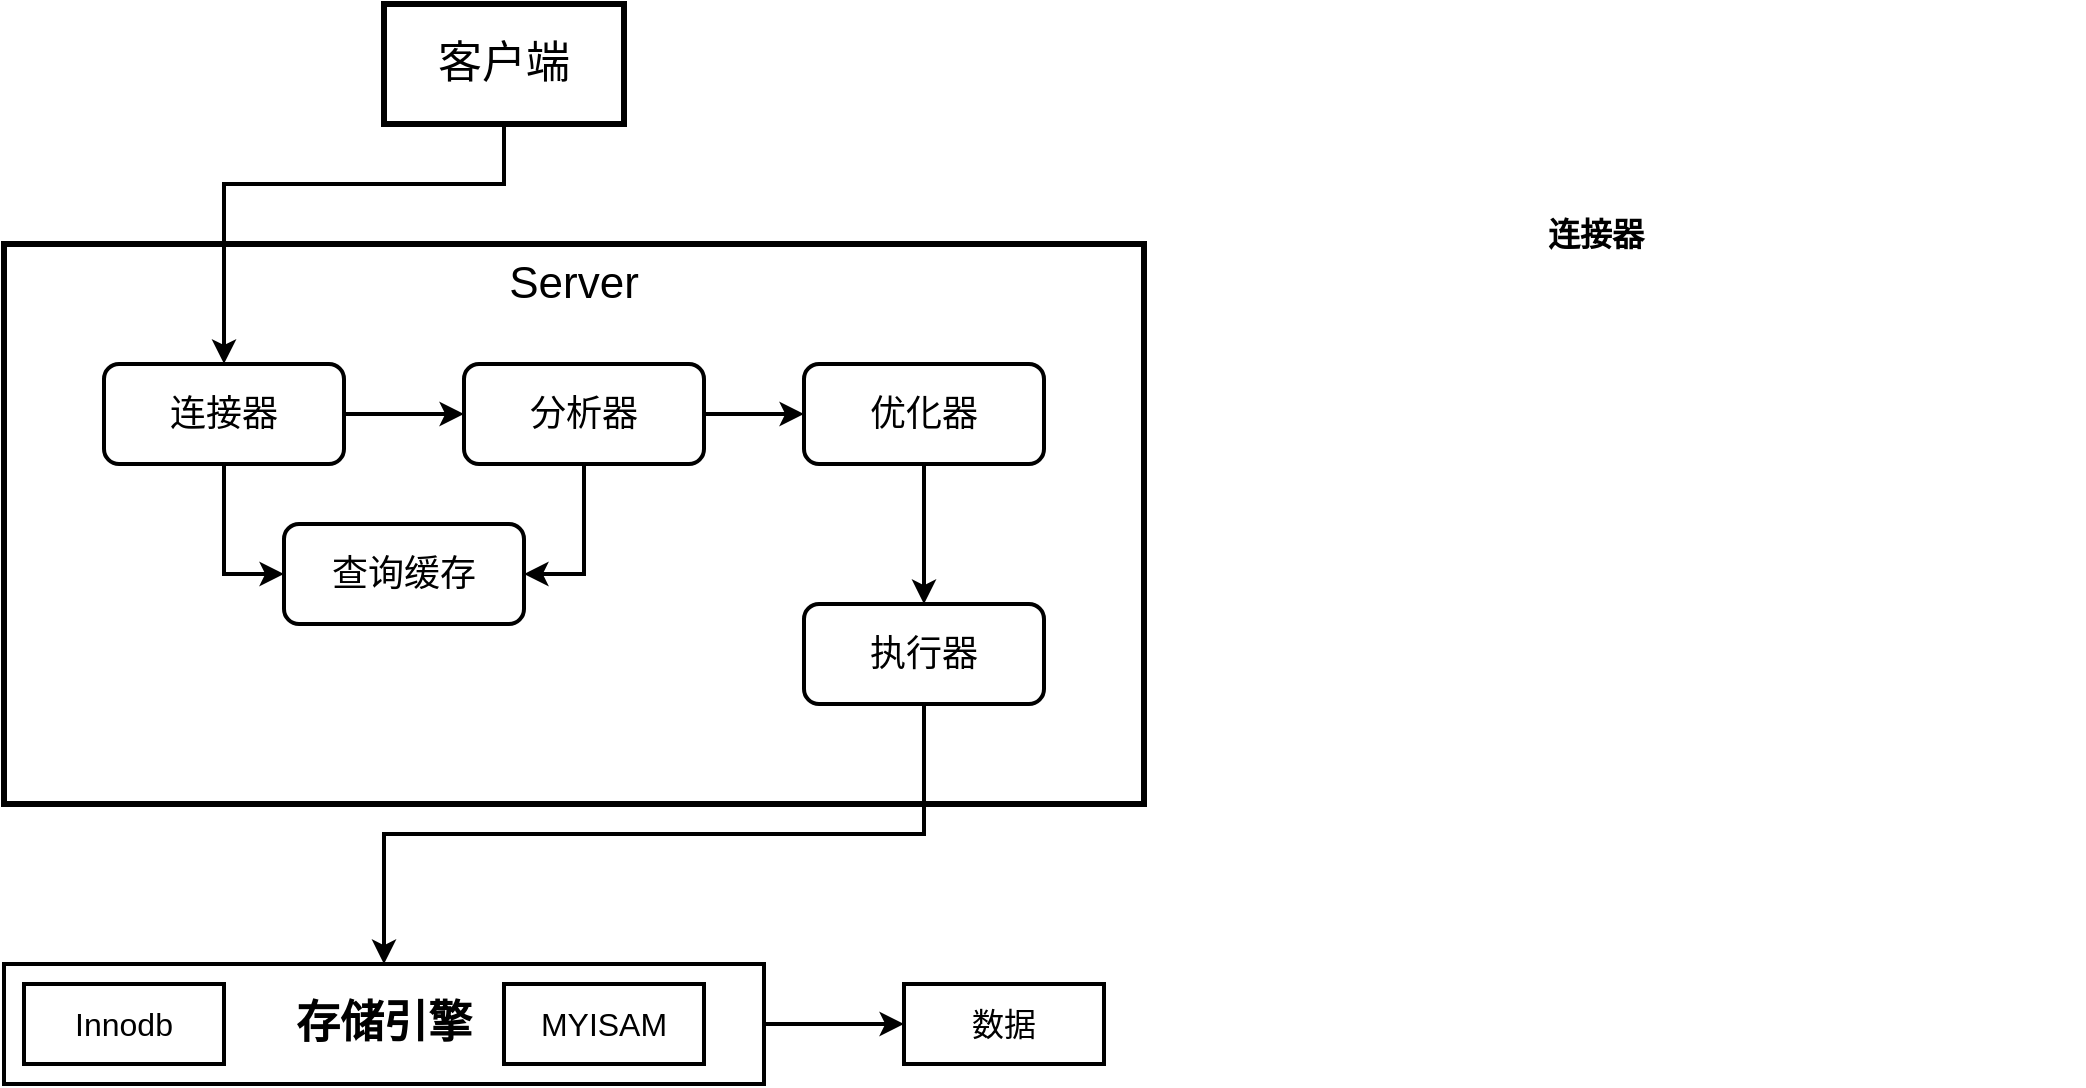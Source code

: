 <mxfile version="21.0.2" type="github">
  <diagram name="运行机制" id="QOioI5O9c9zWEt676h6U">
    <mxGraphModel dx="2901" dy="1201" grid="1" gridSize="10" guides="1" tooltips="1" connect="1" arrows="1" fold="1" page="1" pageScale="1" pageWidth="827" pageHeight="1169" math="0" shadow="0">
      <root>
        <mxCell id="0" />
        <mxCell id="1" parent="0" />
        <mxCell id="9D4a1MfFK2hFuxu32SRj-1" value="客户端" style="rounded=0;whiteSpace=wrap;html=1;strokeWidth=3;fontSize=22;" vertex="1" parent="1">
          <mxGeometry x="-130" y="240" width="120" height="60" as="geometry" />
        </mxCell>
        <mxCell id="9D4a1MfFK2hFuxu32SRj-2" value="Server" style="rounded=0;whiteSpace=wrap;html=1;strokeWidth=3;fontSize=22;horizontal=1;verticalAlign=top;" vertex="1" parent="1">
          <mxGeometry x="-320" y="360" width="570" height="280" as="geometry" />
        </mxCell>
        <mxCell id="9D4a1MfFK2hFuxu32SRj-9" style="edgeStyle=orthogonalEdgeStyle;rounded=0;orthogonalLoop=1;jettySize=auto;html=1;strokeWidth=2;" edge="1" parent="1" source="9D4a1MfFK2hFuxu32SRj-3" target="9D4a1MfFK2hFuxu32SRj-4">
          <mxGeometry relative="1" as="geometry" />
        </mxCell>
        <mxCell id="9D4a1MfFK2hFuxu32SRj-17" style="edgeStyle=orthogonalEdgeStyle;rounded=0;orthogonalLoop=1;jettySize=auto;html=1;entryX=0;entryY=0.5;entryDx=0;entryDy=0;strokeWidth=2;" edge="1" parent="1" source="9D4a1MfFK2hFuxu32SRj-3" target="9D4a1MfFK2hFuxu32SRj-8">
          <mxGeometry relative="1" as="geometry" />
        </mxCell>
        <mxCell id="9D4a1MfFK2hFuxu32SRj-3" value="连接器" style="rounded=1;whiteSpace=wrap;html=1;strokeWidth=2;fontSize=18;" vertex="1" parent="1">
          <mxGeometry x="-270" y="420" width="120" height="50" as="geometry" />
        </mxCell>
        <mxCell id="9D4a1MfFK2hFuxu32SRj-10" style="edgeStyle=orthogonalEdgeStyle;rounded=0;orthogonalLoop=1;jettySize=auto;html=1;entryX=0;entryY=0.5;entryDx=0;entryDy=0;strokeWidth=2;" edge="1" parent="1" source="9D4a1MfFK2hFuxu32SRj-4" target="9D4a1MfFK2hFuxu32SRj-5">
          <mxGeometry relative="1" as="geometry" />
        </mxCell>
        <mxCell id="9D4a1MfFK2hFuxu32SRj-18" style="edgeStyle=orthogonalEdgeStyle;rounded=0;orthogonalLoop=1;jettySize=auto;html=1;entryX=1;entryY=0.5;entryDx=0;entryDy=0;strokeWidth=2;" edge="1" parent="1" source="9D4a1MfFK2hFuxu32SRj-4" target="9D4a1MfFK2hFuxu32SRj-8">
          <mxGeometry relative="1" as="geometry" />
        </mxCell>
        <mxCell id="9D4a1MfFK2hFuxu32SRj-4" value="分析器" style="rounded=1;whiteSpace=wrap;html=1;strokeWidth=2;fontSize=18;" vertex="1" parent="1">
          <mxGeometry x="-90" y="420" width="120" height="50" as="geometry" />
        </mxCell>
        <mxCell id="9D4a1MfFK2hFuxu32SRj-11" style="edgeStyle=orthogonalEdgeStyle;rounded=0;orthogonalLoop=1;jettySize=auto;html=1;strokeWidth=2;" edge="1" parent="1" source="9D4a1MfFK2hFuxu32SRj-5" target="9D4a1MfFK2hFuxu32SRj-6">
          <mxGeometry relative="1" as="geometry" />
        </mxCell>
        <mxCell id="9D4a1MfFK2hFuxu32SRj-5" value="优化器" style="rounded=1;whiteSpace=wrap;html=1;strokeWidth=2;fontSize=18;" vertex="1" parent="1">
          <mxGeometry x="80" y="420" width="120" height="50" as="geometry" />
        </mxCell>
        <mxCell id="9D4a1MfFK2hFuxu32SRj-13" style="edgeStyle=orthogonalEdgeStyle;rounded=0;orthogonalLoop=1;jettySize=auto;html=1;entryX=0.5;entryY=0;entryDx=0;entryDy=0;exitX=0.5;exitY=1;exitDx=0;exitDy=0;strokeWidth=2;" edge="1" parent="1" source="9D4a1MfFK2hFuxu32SRj-6" target="9D4a1MfFK2hFuxu32SRj-14">
          <mxGeometry relative="1" as="geometry" />
        </mxCell>
        <mxCell id="9D4a1MfFK2hFuxu32SRj-6" value="执行器" style="rounded=1;whiteSpace=wrap;html=1;strokeWidth=2;fontSize=18;" vertex="1" parent="1">
          <mxGeometry x="80" y="540" width="120" height="50" as="geometry" />
        </mxCell>
        <mxCell id="9D4a1MfFK2hFuxu32SRj-7" style="edgeStyle=orthogonalEdgeStyle;rounded=0;orthogonalLoop=1;jettySize=auto;html=1;entryX=0.193;entryY=0.214;entryDx=0;entryDy=0;entryPerimeter=0;strokeWidth=2;" edge="1" parent="1" source="9D4a1MfFK2hFuxu32SRj-1" target="9D4a1MfFK2hFuxu32SRj-2">
          <mxGeometry relative="1" as="geometry" />
        </mxCell>
        <mxCell id="9D4a1MfFK2hFuxu32SRj-8" value="查询缓存" style="rounded=1;whiteSpace=wrap;html=1;strokeWidth=2;fontSize=18;" vertex="1" parent="1">
          <mxGeometry x="-180" y="500" width="120" height="50" as="geometry" />
        </mxCell>
        <mxCell id="9D4a1MfFK2hFuxu32SRj-19" style="edgeStyle=orthogonalEdgeStyle;rounded=0;orthogonalLoop=1;jettySize=auto;html=1;entryX=0;entryY=0.5;entryDx=0;entryDy=0;strokeWidth=2;" edge="1" parent="1" source="9D4a1MfFK2hFuxu32SRj-14" target="9D4a1MfFK2hFuxu32SRj-16">
          <mxGeometry relative="1" as="geometry" />
        </mxCell>
        <mxCell id="9D4a1MfFK2hFuxu32SRj-14" value="存储引擎" style="rounded=0;whiteSpace=wrap;html=1;strokeWidth=2;fontStyle=1;fontSize=22;" vertex="1" parent="1">
          <mxGeometry x="-320" y="720" width="380" height="60" as="geometry" />
        </mxCell>
        <mxCell id="9D4a1MfFK2hFuxu32SRj-12" value="Innodb" style="rounded=0;whiteSpace=wrap;html=1;strokeWidth=2;fontSize=16;" vertex="1" parent="1">
          <mxGeometry x="-310" y="730" width="100" height="40" as="geometry" />
        </mxCell>
        <mxCell id="9D4a1MfFK2hFuxu32SRj-15" value="MYISAM" style="rounded=0;whiteSpace=wrap;html=1;strokeWidth=2;fontSize=16;" vertex="1" parent="1">
          <mxGeometry x="-70" y="730" width="100" height="40" as="geometry" />
        </mxCell>
        <mxCell id="9D4a1MfFK2hFuxu32SRj-16" value="数据" style="rounded=0;whiteSpace=wrap;html=1;strokeWidth=2;fontSize=16;" vertex="1" parent="1">
          <mxGeometry x="130" y="730" width="100" height="40" as="geometry" />
        </mxCell>
        <mxCell id="9D4a1MfFK2hFuxu32SRj-20" value="&lt;b&gt;&lt;font style=&quot;font-size: 16px;&quot;&gt;连接器&lt;/font&gt;&lt;/b&gt;" style="text;html=1;strokeColor=none;fillColor=none;align=left;verticalAlign=middle;whiteSpace=wrap;rounded=0;" vertex="1" parent="1">
          <mxGeometry x="450" y="340" width="270" height="30" as="geometry" />
        </mxCell>
      </root>
    </mxGraphModel>
  </diagram>
</mxfile>
